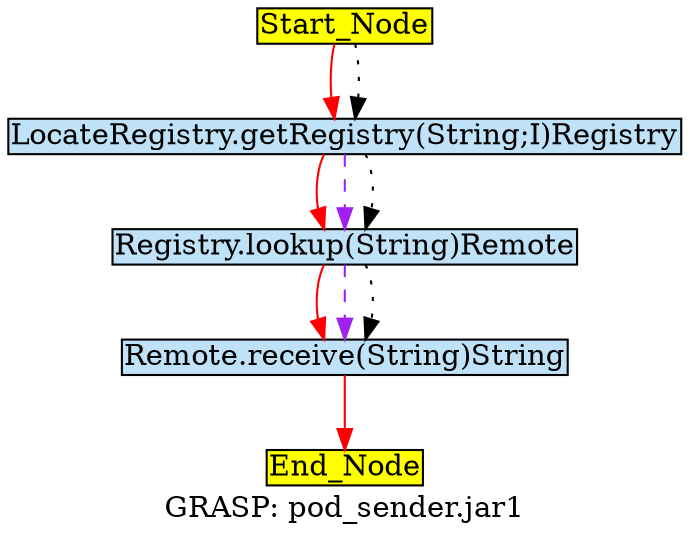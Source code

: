 digraph G {
	graph[label="GRASP: pod_sender.jar1"];	node[style=filled,fillcolor ="white",shape=box,margin=0.02,width=0,height=0];
	"Start_Node"[fillcolor ="yellow",style="filled" ];
	"End_Node"[fillcolor ="yellow",style="filled" ];
	"LocateRegistry.getRegistry(String;I)Registry"[fillcolor ="#c0e2f8",style="filled" ];
	"Registry.lookup(String)Remote"[fillcolor ="#c0e2f8",style="filled" ];
	"Remote.receive(String)String"[fillcolor ="#c0e2f8",style="filled" ];
	"Start_Node"[fillcolor ="yellow",style="filled" ];
	"LocateRegistry.getRegistry(String;I)Registry" -> "Registry.lookup(String)Remote"[color="red",style=solid];
	"LocateRegistry.getRegistry(String;I)Registry" -> "Registry.lookup(String)Remote"[color="purple",style=dashed];
	"LocateRegistry.getRegistry(String;I)Registry" -> "Registry.lookup(String)Remote"[color="black",style=dotted];
	"Registry.lookup(String)Remote" -> "Remote.receive(String)String"[color="red",style=solid];
	"Registry.lookup(String)Remote" -> "Remote.receive(String)String"[color="purple",style=dashed];
	"Registry.lookup(String)Remote" -> "Remote.receive(String)String"[color="black",style=dotted];
	"Remote.receive(String)String" -> "End_Node"[color="red",style=solid];
	"Start_Node" -> "LocateRegistry.getRegistry(String;I)Registry"[color="red",style=solid];
	"Start_Node" -> "LocateRegistry.getRegistry(String;I)Registry"[color="black",style=dotted];
}

